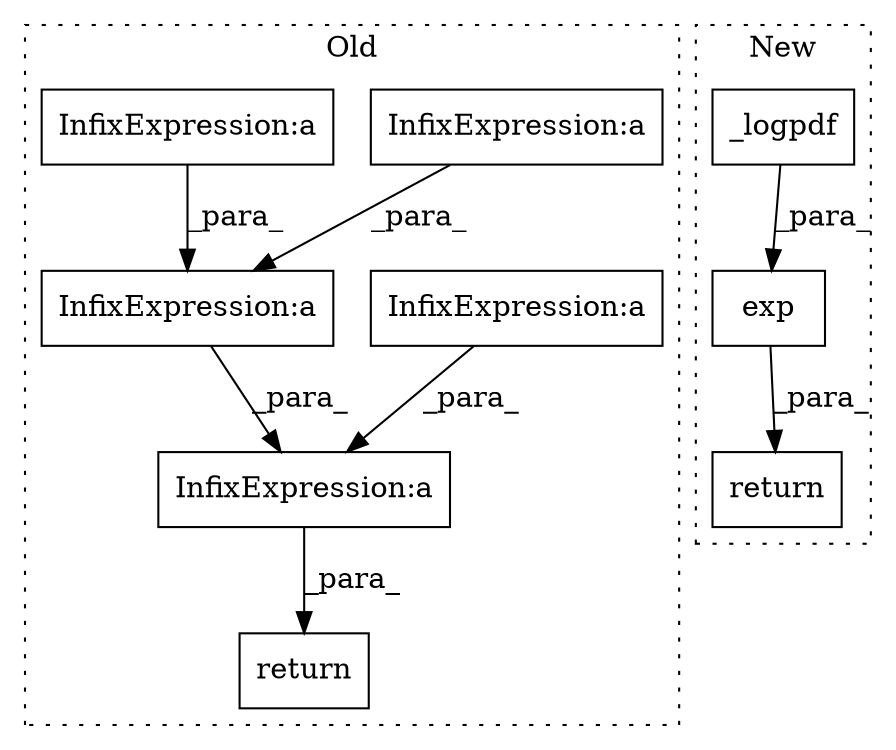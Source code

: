 digraph G {
subgraph cluster0 {
1 [label="return" a="41" s="25078" l="7" shape="box"];
3 [label="InfixExpression:a" a="27" s="25101" l="3" shape="box"];
4 [label="InfixExpression:a" a="27" s="25095" l="3" shape="box"];
7 [label="InfixExpression:a" a="27" s="25134" l="3" shape="box"];
8 [label="InfixExpression:a" a="27" s="25144" l="3" shape="box"];
9 [label="InfixExpression:a" a="27" s="25090" l="3" shape="box"];
label = "Old";
style="dotted";
}
subgraph cluster1 {
2 [label="_logpdf" a="32" s="25058,25071" l="8,1" shape="box"];
5 [label="exp" a="32" s="25049,25072" l="4,1" shape="box"];
6 [label="return" a="41" s="25042" l="7" shape="box"];
label = "New";
style="dotted";
}
2 -> 5 [label="_para_"];
3 -> 4 [label="_para_"];
4 -> 7 [label="_para_"];
5 -> 6 [label="_para_"];
7 -> 1 [label="_para_"];
8 -> 7 [label="_para_"];
9 -> 4 [label="_para_"];
}